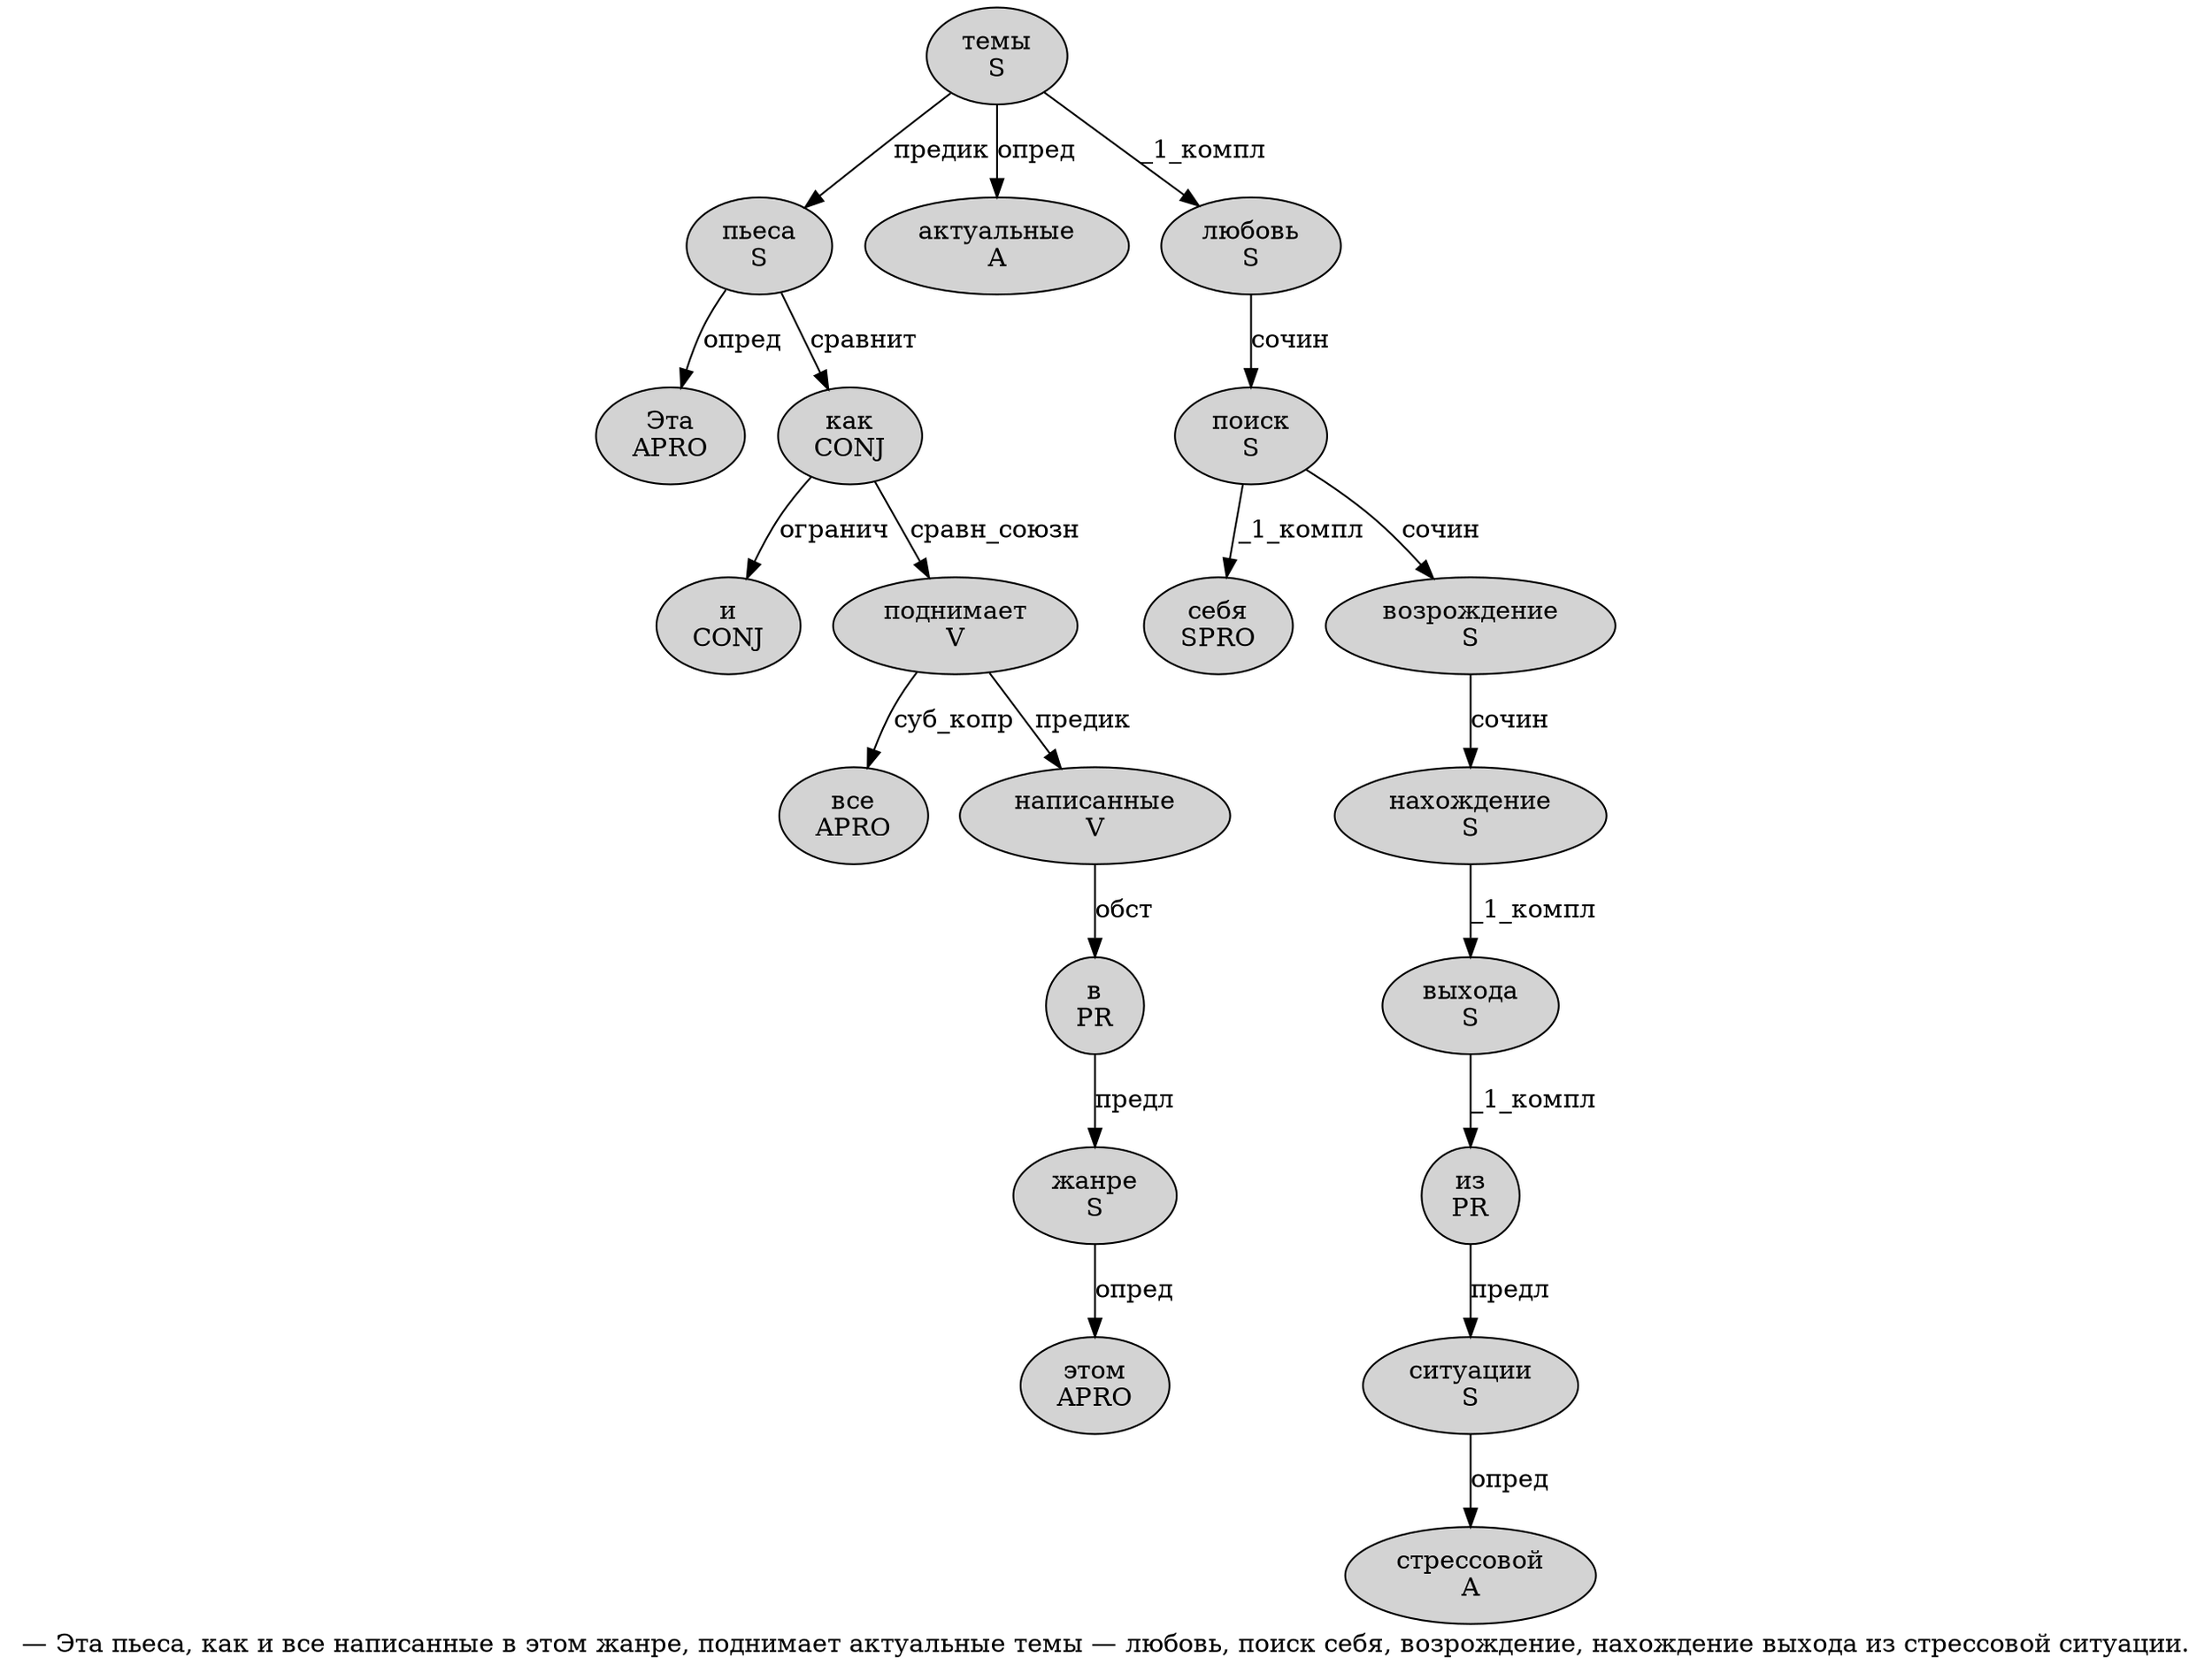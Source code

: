 digraph SENTENCE_964 {
	graph [label="— Эта пьеса, как и все написанные в этом жанре, поднимает актуальные темы — любовь, поиск себя, возрождение, нахождение выхода из стрессовой ситуации."]
	node [style=filled]
		1 [label="Эта
APRO" color="" fillcolor=lightgray penwidth=1 shape=ellipse]
		2 [label="пьеса
S" color="" fillcolor=lightgray penwidth=1 shape=ellipse]
		4 [label="как
CONJ" color="" fillcolor=lightgray penwidth=1 shape=ellipse]
		5 [label="и
CONJ" color="" fillcolor=lightgray penwidth=1 shape=ellipse]
		6 [label="все
APRO" color="" fillcolor=lightgray penwidth=1 shape=ellipse]
		7 [label="написанные
V" color="" fillcolor=lightgray penwidth=1 shape=ellipse]
		8 [label="в
PR" color="" fillcolor=lightgray penwidth=1 shape=ellipse]
		9 [label="этом
APRO" color="" fillcolor=lightgray penwidth=1 shape=ellipse]
		10 [label="жанре
S" color="" fillcolor=lightgray penwidth=1 shape=ellipse]
		12 [label="поднимает
V" color="" fillcolor=lightgray penwidth=1 shape=ellipse]
		13 [label="актуальные
A" color="" fillcolor=lightgray penwidth=1 shape=ellipse]
		14 [label="темы
S" color="" fillcolor=lightgray penwidth=1 shape=ellipse]
		16 [label="любовь
S" color="" fillcolor=lightgray penwidth=1 shape=ellipse]
		18 [label="поиск
S" color="" fillcolor=lightgray penwidth=1 shape=ellipse]
		19 [label="себя
SPRO" color="" fillcolor=lightgray penwidth=1 shape=ellipse]
		21 [label="возрождение
S" color="" fillcolor=lightgray penwidth=1 shape=ellipse]
		23 [label="нахождение
S" color="" fillcolor=lightgray penwidth=1 shape=ellipse]
		24 [label="выхода
S" color="" fillcolor=lightgray penwidth=1 shape=ellipse]
		25 [label="из
PR" color="" fillcolor=lightgray penwidth=1 shape=ellipse]
		26 [label="стрессовой
A" color="" fillcolor=lightgray penwidth=1 shape=ellipse]
		27 [label="ситуации
S" color="" fillcolor=lightgray penwidth=1 shape=ellipse]
			23 -> 24 [label="_1_компл"]
			14 -> 2 [label="предик"]
			14 -> 13 [label="опред"]
			14 -> 16 [label="_1_компл"]
			2 -> 1 [label="опред"]
			2 -> 4 [label="сравнит"]
			27 -> 26 [label="опред"]
			21 -> 23 [label="сочин"]
			7 -> 8 [label="обст"]
			16 -> 18 [label="сочин"]
			25 -> 27 [label="предл"]
			12 -> 6 [label="суб_копр"]
			12 -> 7 [label="предик"]
			10 -> 9 [label="опред"]
			4 -> 5 [label="огранич"]
			4 -> 12 [label="сравн_союзн"]
			8 -> 10 [label="предл"]
			18 -> 19 [label="_1_компл"]
			18 -> 21 [label="сочин"]
			24 -> 25 [label="_1_компл"]
}